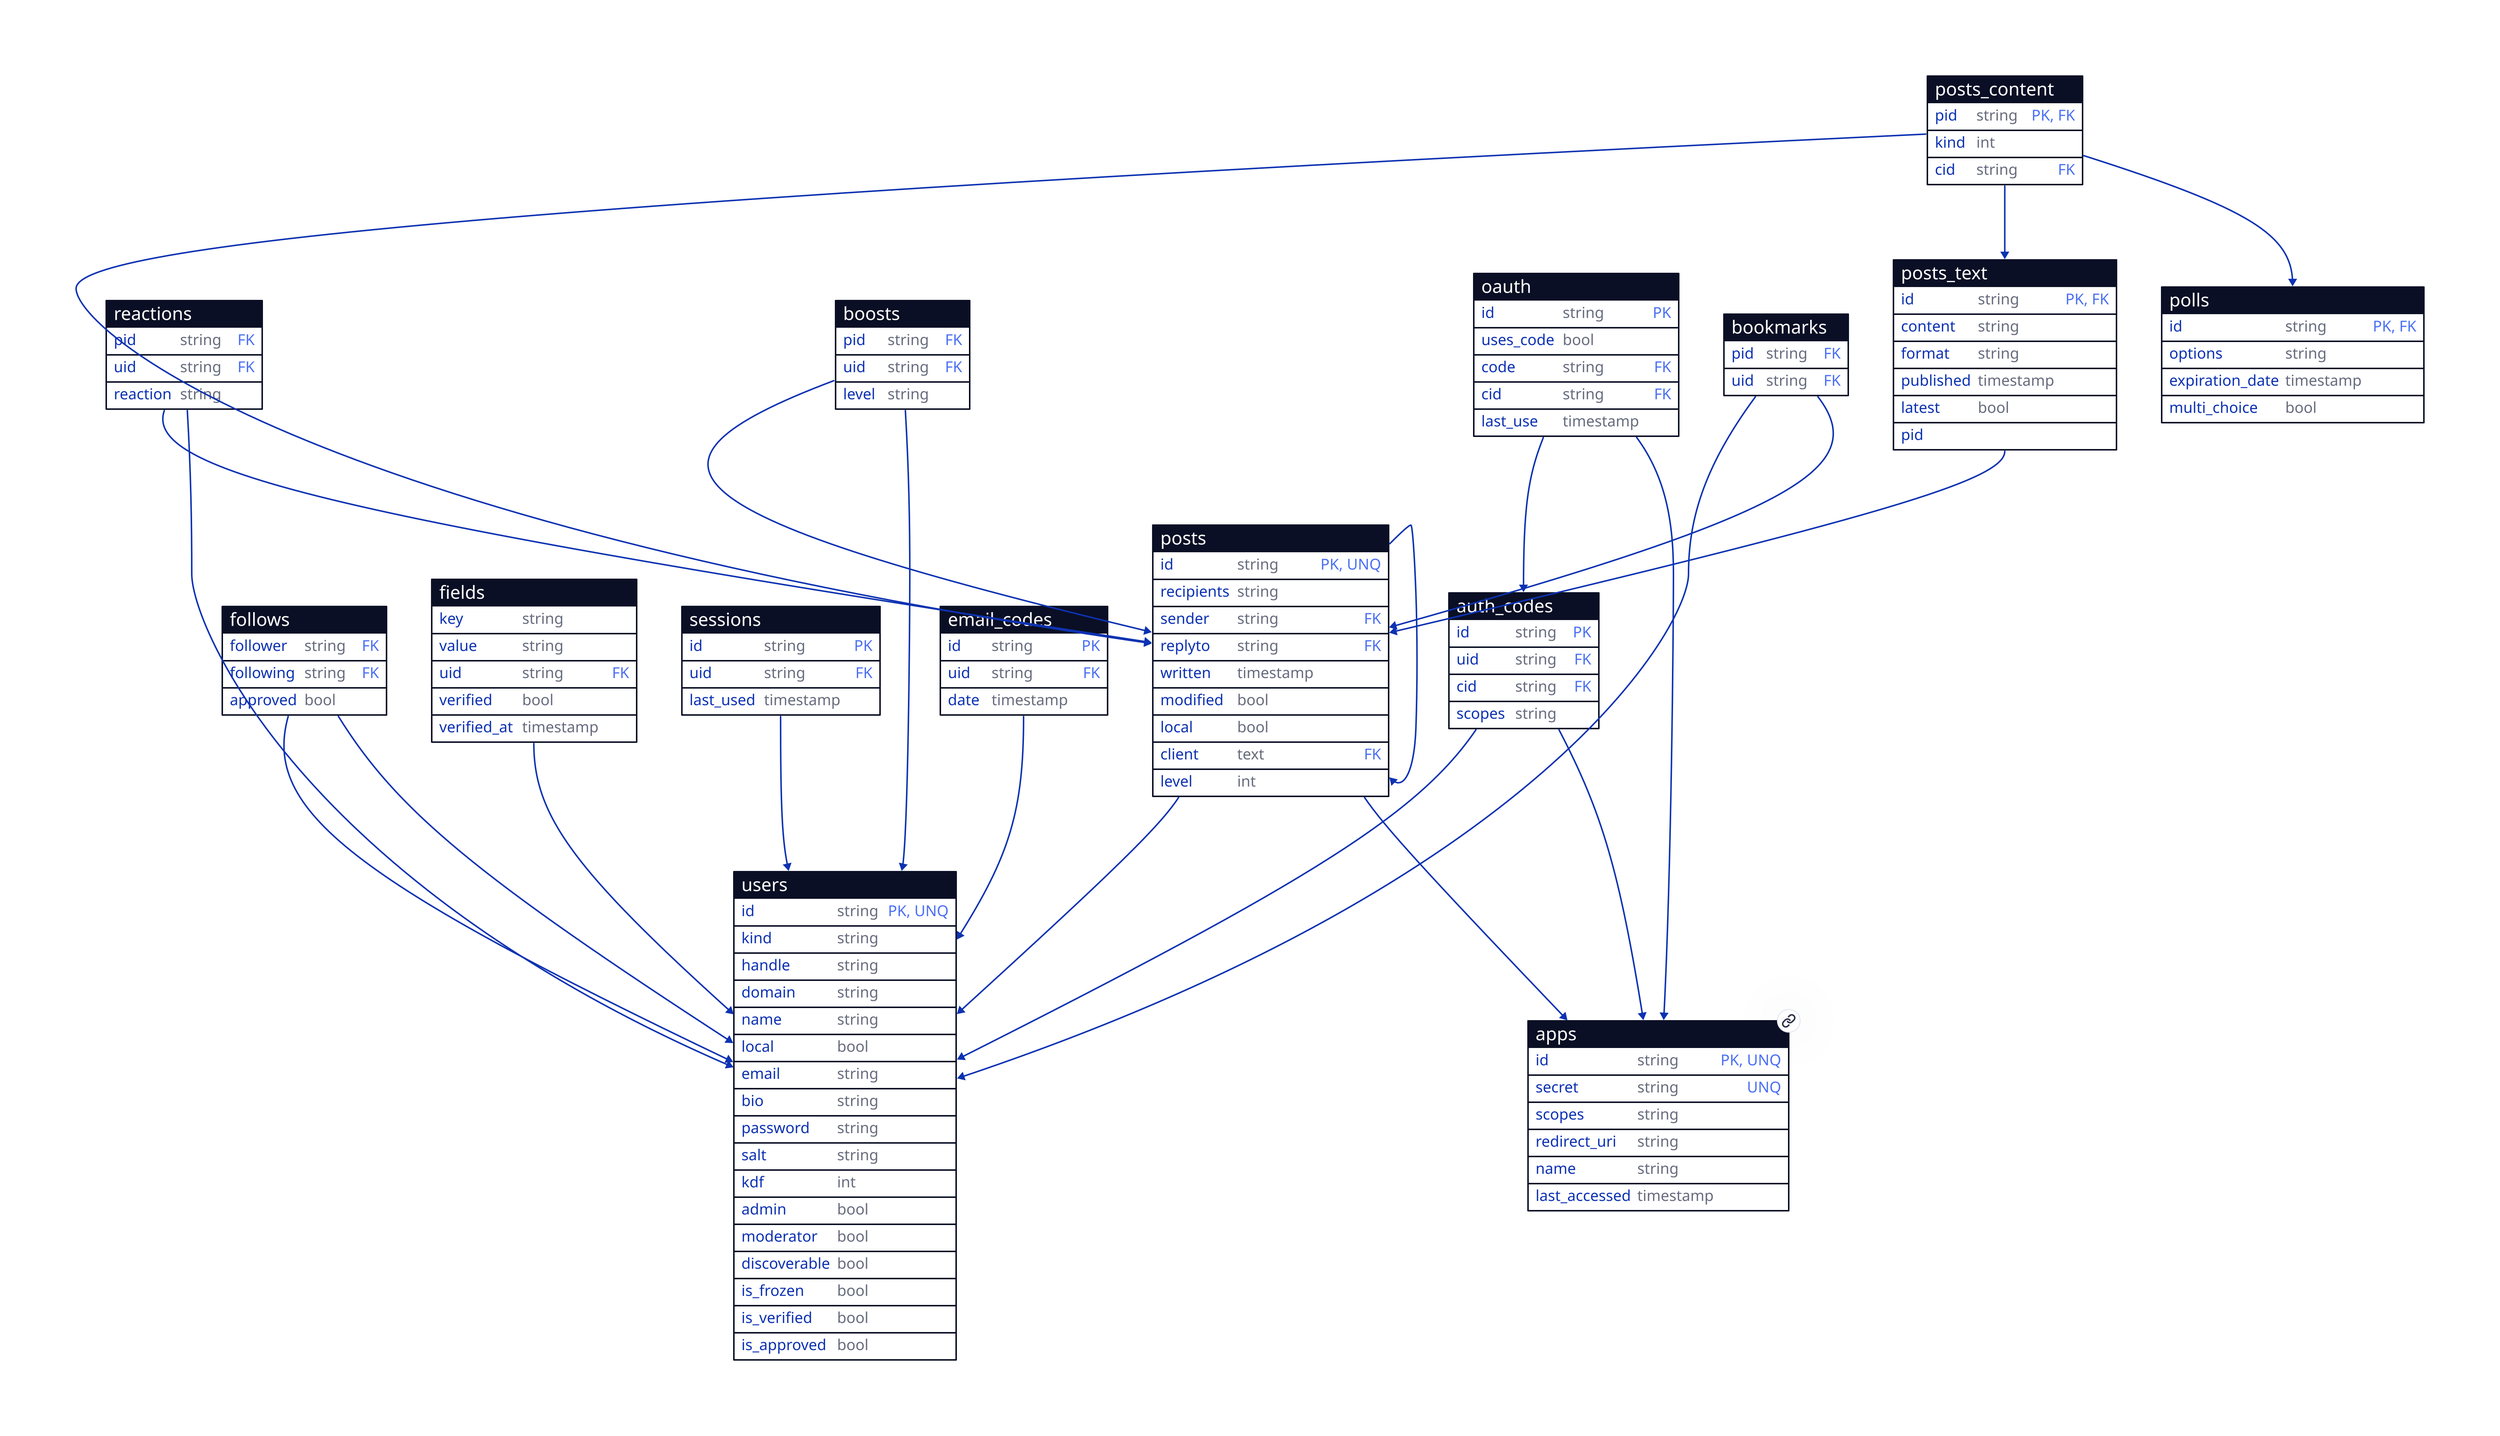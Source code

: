 apps: {
  shape: sql_table
  id: string {constraint: [primary_key; unique]}
  secret: string {constraint: unique}
  scopes: string
  redirect_uri: string
  name: string
  link: string
  last_accessed: timestamp
}

users: {
  shape: sql_table
  id: string {constraint: [primary_key; unique]}
  kind: string
  handle: string
  domain: string
  name: string
  local: bool
  email: string
  bio: string
  password: string
  salt: string
  kdf: int
  admin: bool
  moderator: bool
  discoverable: bool
  is_frozen: bool
  is_verified: bool
  is_approved: bool
}

posts: {
  shape: sql_table
  id: string {constraint: [primary_key; unique]}
  recipients: string
  sender: string {constraint: foreign_key}
  replyto: string {constraint: foreign_key}
  written: timestamp
  modified: bool
  local: bool
  client: text {constraint: foreign_key}
  level: int
}

posts_content: {
  shape: sql_table
  pid: string {constraint: [primary_key; foreign_key]}
  kind: int
  cid: string {constraint: foreign_key}
}

posts_text: {
  shape: sql_table
  id: string {constraint: [primary_key; foreign_key]}
  content: string
  format: string
  published: timestamp
  latest: bool
}

reactions: {
  shape: sql_table
  pid: string {constraint: foreign_key}
  uid: string {constraint: foreign_key}
  reaction: string
}

follows: {
  shape: sql_table
  follower: string {constraint: foreign_key}
  following: string {constraint: foreign_key}
  approved: bool
}

boosts: {
  shape: sql_table
  pid: string {constraint: foreign_key}
  uid: string {constraint: foreign_key}
  level: string
}

fields: {
  shape: sql_table
  key: string
  value: string
  uid: string {constraint: foreign_key}
  verified: bool
  verified_at: timestamp
}

sessions: {
  shape: sql_table
  id: string {constraint: primary_key}
  uid: string {constraint: foreign_key}
  last_used: timestamp
}

auth_codes: {
  shape: sql_table
  id: string {constraint: primary_key}
  uid: string {constraint: foreign_key}
  cid: string {constraint: foreign_key}
  scopes: string
}

oauth: {
  shape: sql_table
  id: string {constraint: primary_key}
  uses_code: bool
  code: string {constraint: foreign_key}
  cid: string {constraint: foreign_key}
  last_use: timestamp
}

email_codes: {
  shape: sql_table
  id: string {constraint: primary_key}
  uid: string {constraint: foreign_key}
  date: timestamp
}

bookmarks: {
  shape: sql_table
  pid: string {constraint: foreign_key}
  uid: string {constraint: foreign_key}
}

polls: {
  shape: sql_table
  id: string {constraint: [primary_key; foreign_key]}
  options: string
  expiration_date: timestamp
  multi_choice: bool
}

bookmarks.uid -> users.id
bookmarks.pid -> posts.id
email_codes.uid -> users.id
oauth.code -> auth_codes.id
oauth.cid -> apps.id
auth_codes.uid -> users.id
auth_codes.cid -> apps.id
sessions.uid -> users.id
fields.uid -> users.id
boosts.pid -> posts.id
boosts.uid -> users.id
follows.follower -> users.id
follows.following -> users.id
reactions.pid -> posts.id
reactions.uid -> users.id
posts.sender -> users.id
posts.replyto -> posts.id
posts.client -> apps.id
posts_content.pid -> posts.id
posts_content.kind -> posts_text.pid
posts_content.kind -> polls.id
posts_text.pid -> posts.id
